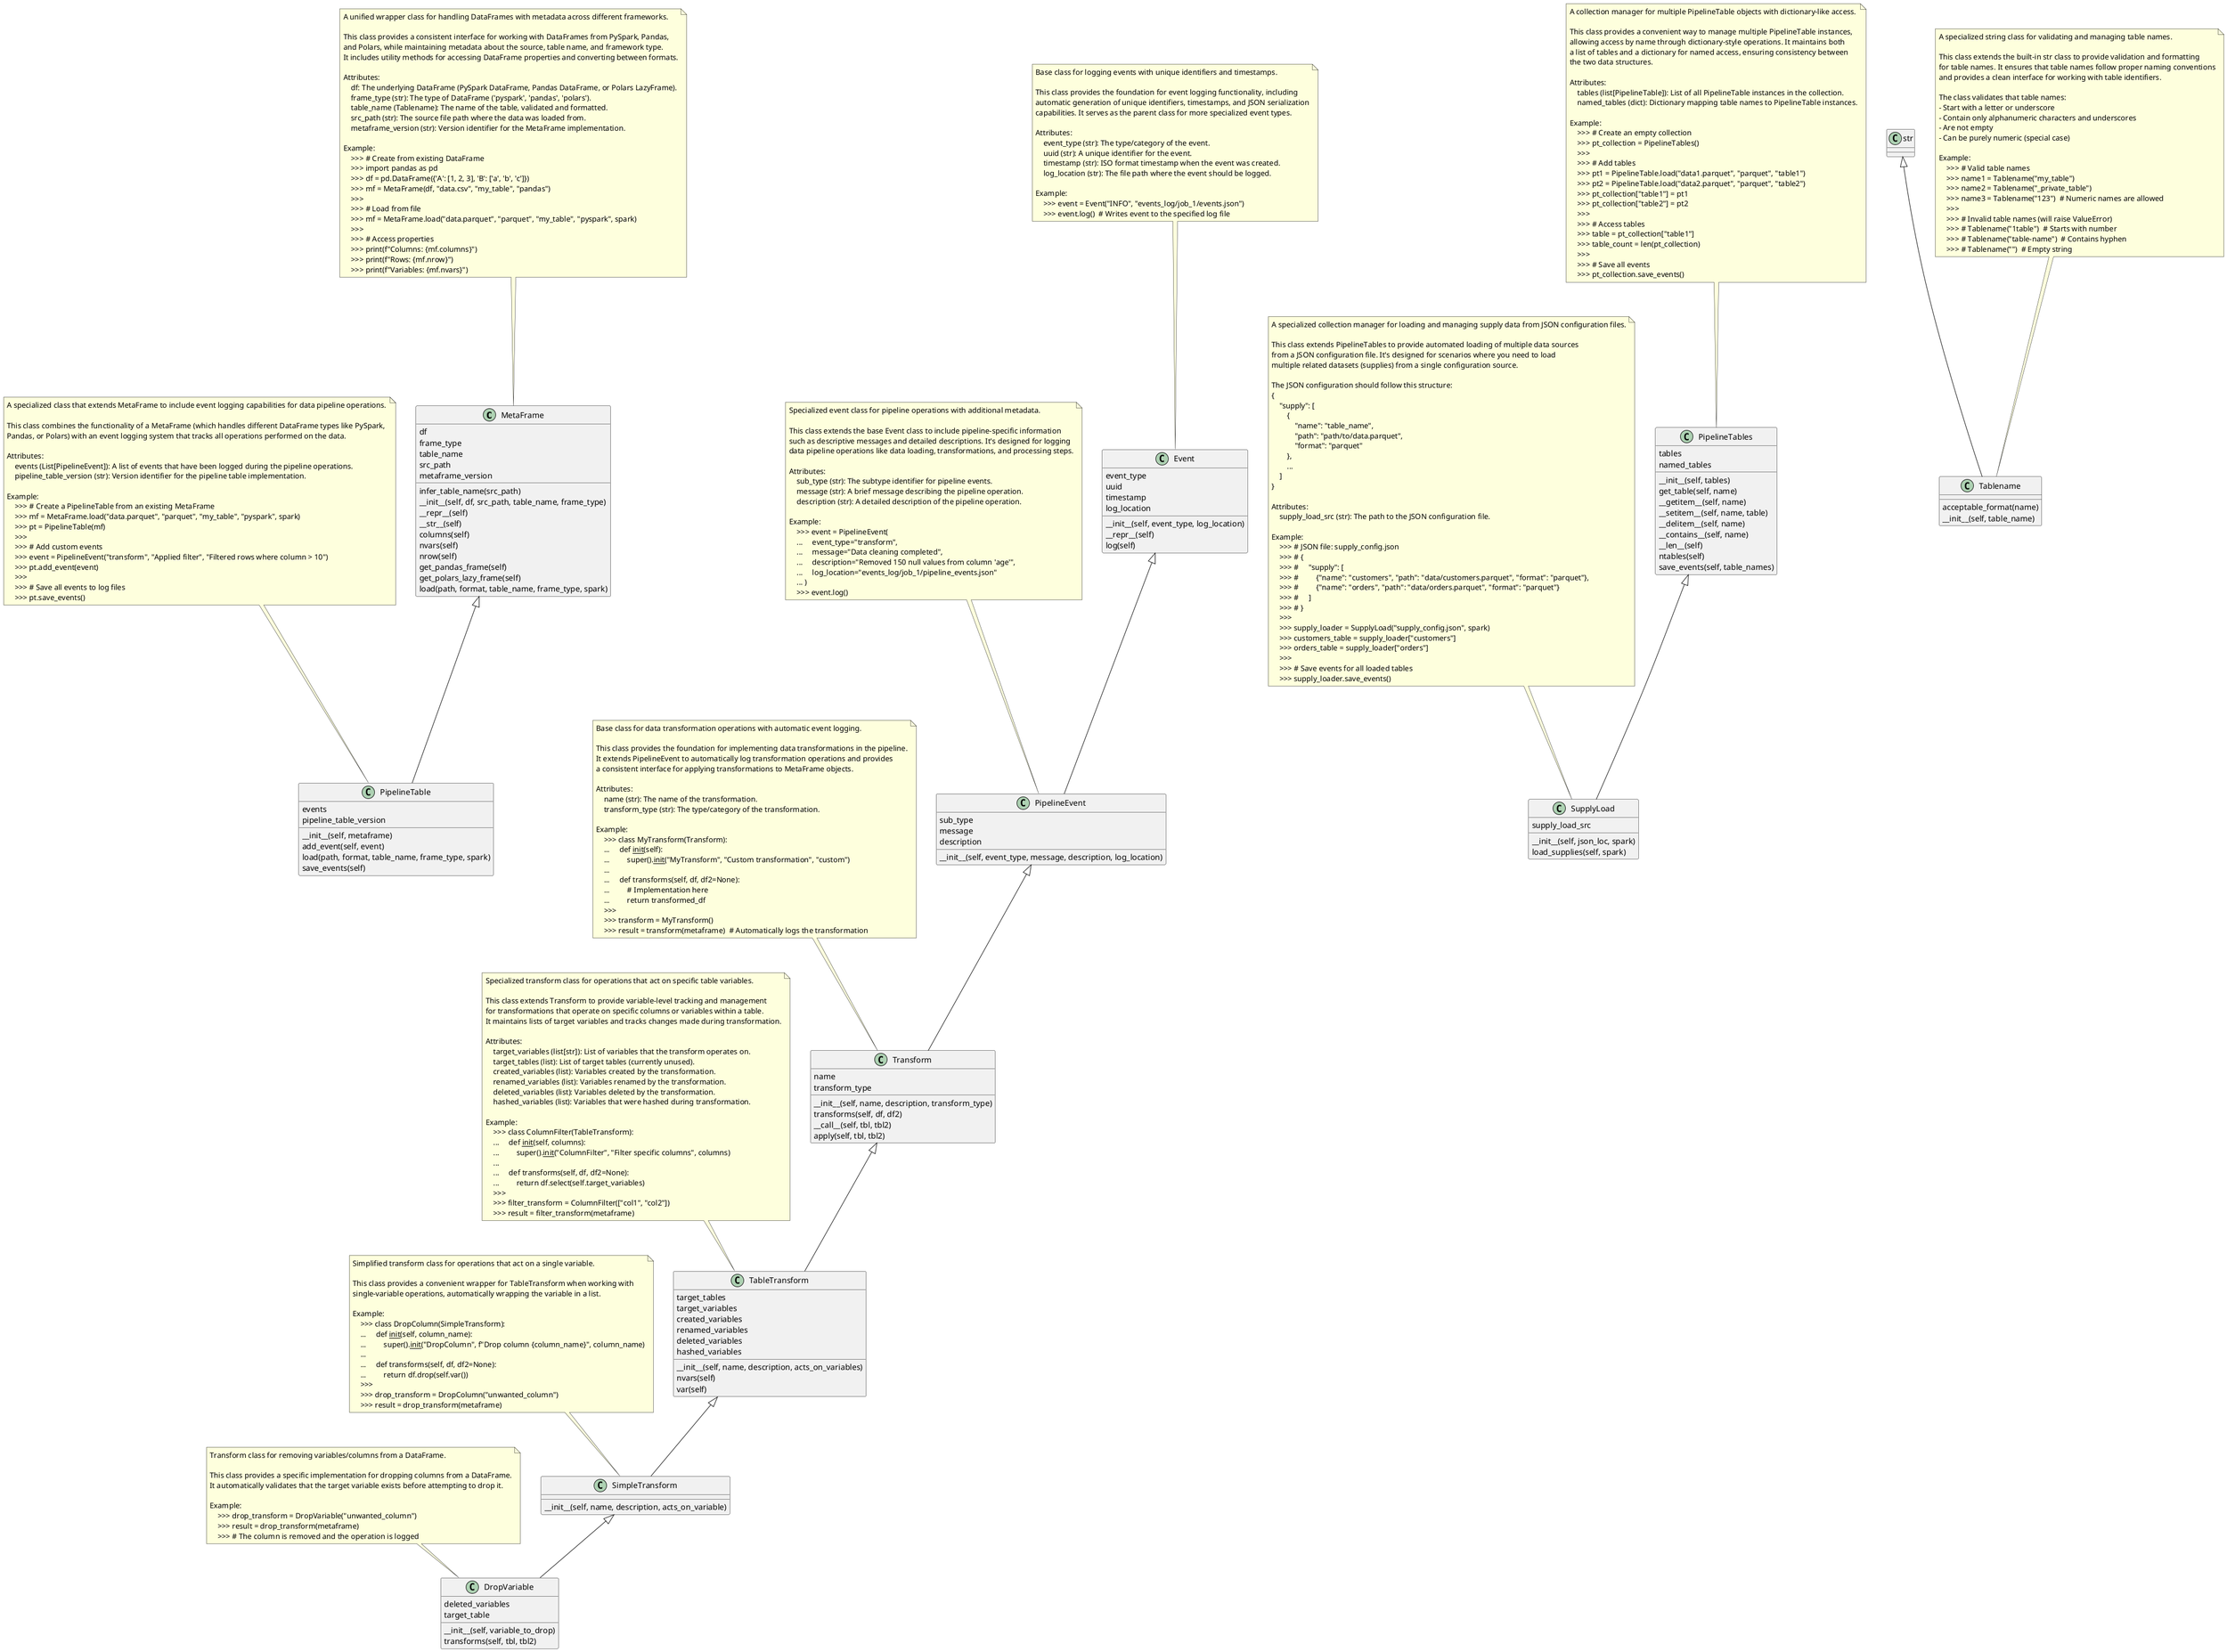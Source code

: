 @startuml

skinparam classAttributeIconSize 0

class MetaFrame{
    df
    frame_type
    table_name
    src_path
    metaframe_version
    infer_table_name(src_path)
    __init__(self, df, src_path, table_name, frame_type)
    __repr__(self)
    __str__(self)
    columns(self)
    nvars(self)
    nrow(self)
    get_pandas_frame(self)
    get_polars_lazy_frame(self)
    load(path, format, table_name, frame_type, spark)
}

class Event{
    event_type
    uuid
    timestamp
    log_location
    __init__(self, event_type, log_location)
    __repr__(self)
    log(self)
}

class PipelineEvent{
    sub_type
    message
    description
    __init__(self, event_type, message, description, log_location)
}

class PipelineTable{
    events
    pipeline_table_version
    __init__(self, metaframe)
    add_event(self, event)
    load(path, format, table_name, frame_type, spark)
    save_events(self)
}

class PipelineTables{
    tables
    named_tables
    __init__(self, tables)
    get_table(self, name)
    __getitem__(self, name)
    __setitem__(self, name, table)
    __delitem__(self, name)
    __contains__(self, name)
    __len__(self)
    ntables(self)
    save_events(self, table_names)
}

class SupplyLoad{
    supply_load_src
    __init__(self, json_loc, spark)
    load_supplies(self, spark)
}

class Tablename{
    acceptable_format(name)
    __init__(self, table_name)
}

class Transform{
    name
    transform_type
    __init__(self, name, description, transform_type)
    transforms(self, df, df2)
    __call__(self, tbl, tbl2)
    apply(self, tbl, tbl2)
}

class TableTransform{
    target_tables
    target_variables
    created_variables
    renamed_variables
    deleted_variables
    hashed_variables
    __init__(self, name, description, acts_on_variables)
    nvars(self)
    var(self)
}

class SimpleTransform{
    __init__(self, name, description, acts_on_variable)
}

class DropVariable{
    deleted_variables
    target_table
    __init__(self, variable_to_drop)
    transforms(self, tbl, tbl2)
}

Event <|-- PipelineEvent
MetaFrame <|-- PipelineTable
PipelineTables <|-- SupplyLoad
str <|-- Tablename
PipelineEvent <|-- Transform
Transform <|-- TableTransform
TableTransform <|-- SimpleTransform
SimpleTransform <|-- DropVariable

note top of MetaFrame
A unified wrapper class for handling DataFrames with metadata across different frameworks.

This class provides a consistent interface for working with DataFrames from PySpark, Pandas, 
and Polars, while maintaining metadata about the source, table name, and framework type.
It includes utility methods for accessing DataFrame properties and converting between formats.

Attributes:
    df: The underlying DataFrame (PySpark DataFrame, Pandas DataFrame, or Polars LazyFrame).
    frame_type (str): The type of DataFrame ('pyspark', 'pandas', 'polars').
    table_name (Tablename): The name of the table, validated and formatted.
    src_path (str): The source file path where the data was loaded from.
    metaframe_version (str): Version identifier for the MetaFrame implementation.
    
Example:
    >>> # Create from existing DataFrame
    >>> import pandas as pd
    >>> df = pd.DataFrame({'A': [1, 2, 3], 'B': ['a', 'b', 'c']})
    >>> mf = MetaFrame(df, "data.csv", "my_table", "pandas")
    >>> 
    >>> # Load from file
    >>> mf = MetaFrame.load("data.parquet", "parquet", "my_table", "pyspark", spark)
    >>> 
    >>> # Access properties
    >>> print(f"Columns: {mf.columns}")
    >>> print(f"Rows: {mf.nrow}")
    >>> print(f"Variables: {mf.nvars}")
end note

note top of Event
Base class for logging events with unique identifiers and timestamps.

This class provides the foundation for event logging functionality, including
automatic generation of unique identifiers, timestamps, and JSON serialization
capabilities. It serves as the parent class for more specialized event types.

Attributes:
    event_type (str): The type/category of the event.
    uuid (str): A unique identifier for the event.
    timestamp (str): ISO format timestamp when the event was created.
    log_location (str): The file path where the event should be logged.
    
Example:
    >>> event = Event("INFO", "events_log/job_1/events.json")
    >>> event.log()  # Writes event to the specified log file
end note

note top of PipelineEvent
Specialized event class for pipeline operations with additional metadata.

This class extends the base Event class to include pipeline-specific information
such as descriptive messages and detailed descriptions. It's designed for logging
data pipeline operations like data loading, transformations, and processing steps.

Attributes:
    sub_type (str): The subtype identifier for pipeline events.
    message (str): A brief message describing the pipeline operation.
    description (str): A detailed description of the pipeline operation.
    
Example:
    >>> event = PipelineEvent(
    ...     event_type="transform",
    ...     message="Data cleaning completed",
    ...     description="Removed 150 null values from column 'age'",
    ...     log_location="events_log/job_1/pipeline_events.json"
    ... )
    >>> event.log()
end note

note top of PipelineTable
A specialized class that extends MetaFrame to include event logging capabilities for data pipeline operations.

This class combines the functionality of a MetaFrame (which handles different DataFrame types like PySpark, 
Pandas, or Polars) with an event logging system that tracks all operations performed on the data.

Attributes:
    events (List[PipelineEvent]): A list of events that have been logged during the pipeline operations.
    pipeline_table_version (str): Version identifier for the pipeline table implementation.
    
Example:
    >>> # Create a PipelineTable from an existing MetaFrame
    >>> mf = MetaFrame.load("data.parquet", "parquet", "my_table", "pyspark", spark)
    >>> pt = PipelineTable(mf)
    >>> 
    >>> # Add custom events
    >>> event = PipelineEvent("transform", "Applied filter", "Filtered rows where column > 10")
    >>> pt.add_event(event)
    >>> 
    >>> # Save all events to log files
    >>> pt.save_events()
end note

note top of PipelineTables
A collection manager for multiple PipelineTable objects with dictionary-like access.

This class provides a convenient way to manage multiple PipelineTable instances,
allowing access by name through dictionary-style operations. It maintains both
a list of tables and a dictionary for named access, ensuring consistency between
the two data structures.

Attributes:
    tables (list[PipelineTable]): List of all PipelineTable instances in the collection.
    named_tables (dict): Dictionary mapping table names to PipelineTable instances.
    
Example:
    >>> # Create an empty collection
    >>> pt_collection = PipelineTables()
    >>> 
    >>> # Add tables
    >>> pt1 = PipelineTable.load("data1.parquet", "parquet", "table1")
    >>> pt2 = PipelineTable.load("data2.parquet", "parquet", "table2")
    >>> pt_collection["table1"] = pt1
    >>> pt_collection["table2"] = pt2
    >>> 
    >>> # Access tables
    >>> table = pt_collection["table1"]
    >>> table_count = len(pt_collection)
    >>> 
    >>> # Save all events
    >>> pt_collection.save_events()
end note

note top of SupplyLoad
A specialized collection manager for loading and managing supply data from JSON configuration files.

This class extends PipelineTables to provide automated loading of multiple data sources
from a JSON configuration file. It's designed for scenarios where you need to load
multiple related datasets (supplies) from a single configuration source.

The JSON configuration should follow this structure:
{
    "supply": [
        {
            "name": "table_name",
            "path": "path/to/data.parquet",
            "format": "parquet"
        },
        ...
    ]
}

Attributes:
    supply_load_src (str): The path to the JSON configuration file.
    
Example:
    >>> # JSON file: supply_config.json
    >>> # {
    >>> #     "supply": [
    >>> #         {"name": "customers", "path": "data/customers.parquet", "format": "parquet"},
    >>> #         {"name": "orders", "path": "data/orders.parquet", "format": "parquet"}
    >>> #     ]
    >>> # }
    >>> 
    >>> supply_loader = SupplyLoad("supply_config.json", spark)
    >>> customers_table = supply_loader["customers"]
    >>> orders_table = supply_loader["orders"]
    >>> 
    >>> # Save events for all loaded tables
    >>> supply_loader.save_events()
end note

note top of Tablename
A specialized string class for validating and managing table names.

This class extends the built-in str class to provide validation and formatting
for table names. It ensures that table names follow proper naming conventions
and provides a clean interface for working with table identifiers.

The class validates that table names:
- Start with a letter or underscore
- Contain only alphanumeric characters and underscores
- Are not empty
- Can be purely numeric (special case)

Example:
    >>> # Valid table names
    >>> name1 = Tablename("my_table")
    >>> name2 = Tablename("_private_table")
    >>> name3 = Tablename("123")  # Numeric names are allowed
    >>> 
    >>> # Invalid table names (will raise ValueError)
    >>> # Tablename("1table")  # Starts with number
    >>> # Tablename("table-name")  # Contains hyphen
    >>> # Tablename("")  # Empty string
end note

note top of Transform
Base class for data transformation operations with automatic event logging.

This class provides the foundation for implementing data transformations in the pipeline.
It extends PipelineEvent to automatically log transformation operations and provides
a consistent interface for applying transformations to MetaFrame objects.

Attributes:
    name (str): The name of the transformation.
    transform_type (str): The type/category of the transformation.
    
Example:
    >>> class MyTransform(Transform):
    ...     def __init__(self):
    ...         super().__init__("MyTransform", "Custom transformation", "custom")
    ...     
    ...     def transforms(self, df, df2=None):
    ...         # Implementation here
    ...         return transformed_df
    >>> 
    >>> transform = MyTransform()
    >>> result = transform(metaframe)  # Automatically logs the transformation
end note

note top of TableTransform
Specialized transform class for operations that act on specific table variables.

This class extends Transform to provide variable-level tracking and management
for transformations that operate on specific columns or variables within a table.
It maintains lists of target variables and tracks changes made during transformation.

Attributes:
    target_variables (list[str]): List of variables that the transform operates on.
    target_tables (list): List of target tables (currently unused).
    created_variables (list): Variables created by the transformation.
    renamed_variables (list): Variables renamed by the transformation.
    deleted_variables (list): Variables deleted by the transformation.
    hashed_variables (list): Variables that were hashed during transformation.
    
Example:
    >>> class ColumnFilter(TableTransform):
    ...     def __init__(self, columns):
    ...         super().__init__("ColumnFilter", "Filter specific columns", columns)
    ...     
    ...     def transforms(self, df, df2=None):
    ...         return df.select(self.target_variables)
    >>> 
    >>> filter_transform = ColumnFilter(["col1", "col2"])
    >>> result = filter_transform(metaframe)
end note

note top of SimpleTransform
Simplified transform class for operations that act on a single variable.

This class provides a convenient wrapper for TableTransform when working with
single-variable operations, automatically wrapping the variable in a list.

Example:
    >>> class DropColumn(SimpleTransform):
    ...     def __init__(self, column_name):
    ...         super().__init__("DropColumn", f"Drop column {column_name}", column_name)
    ...     
    ...     def transforms(self, df, df2=None):
    ...         return df.drop(self.var())
    >>> 
    >>> drop_transform = DropColumn("unwanted_column")
    >>> result = drop_transform(metaframe)
end note

note top of DropVariable
Transform class for removing variables/columns from a DataFrame.

This class provides a specific implementation for dropping columns from a DataFrame.
It automatically validates that the target variable exists before attempting to drop it.

Example:
    >>> drop_transform = DropVariable("unwanted_column")
    >>> result = drop_transform(metaframe)
    >>> # The column is removed and the operation is logged
end note


@enduml